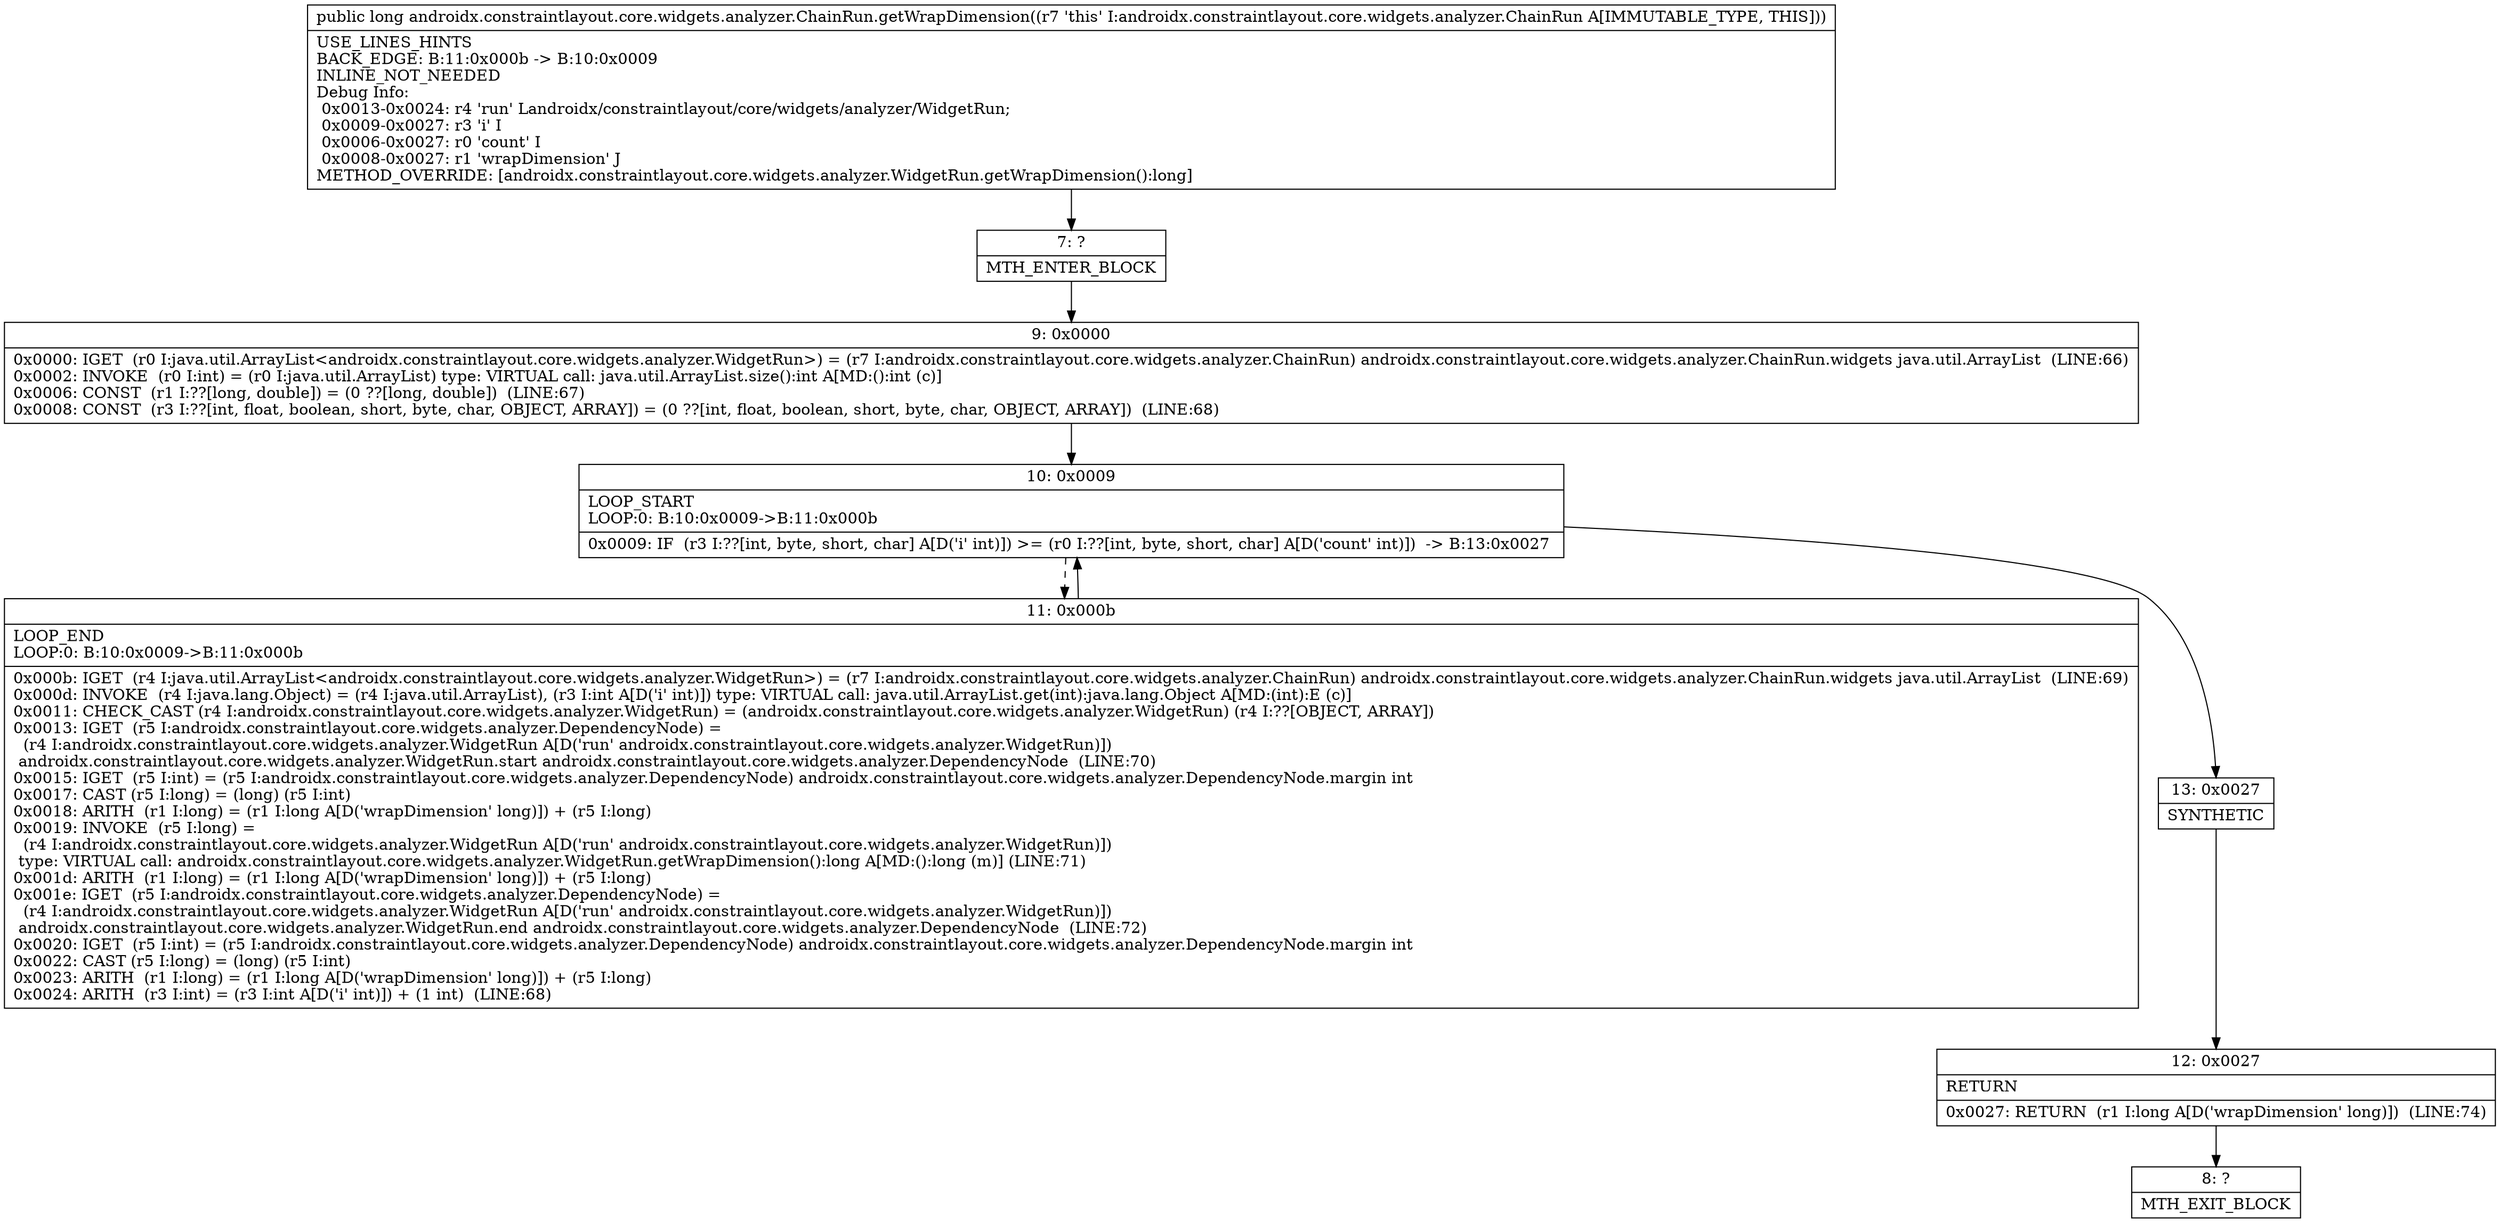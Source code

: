 digraph "CFG forandroidx.constraintlayout.core.widgets.analyzer.ChainRun.getWrapDimension()J" {
Node_7 [shape=record,label="{7\:\ ?|MTH_ENTER_BLOCK\l}"];
Node_9 [shape=record,label="{9\:\ 0x0000|0x0000: IGET  (r0 I:java.util.ArrayList\<androidx.constraintlayout.core.widgets.analyzer.WidgetRun\>) = (r7 I:androidx.constraintlayout.core.widgets.analyzer.ChainRun) androidx.constraintlayout.core.widgets.analyzer.ChainRun.widgets java.util.ArrayList  (LINE:66)\l0x0002: INVOKE  (r0 I:int) = (r0 I:java.util.ArrayList) type: VIRTUAL call: java.util.ArrayList.size():int A[MD:():int (c)]\l0x0006: CONST  (r1 I:??[long, double]) = (0 ??[long, double])  (LINE:67)\l0x0008: CONST  (r3 I:??[int, float, boolean, short, byte, char, OBJECT, ARRAY]) = (0 ??[int, float, boolean, short, byte, char, OBJECT, ARRAY])  (LINE:68)\l}"];
Node_10 [shape=record,label="{10\:\ 0x0009|LOOP_START\lLOOP:0: B:10:0x0009\-\>B:11:0x000b\l|0x0009: IF  (r3 I:??[int, byte, short, char] A[D('i' int)]) \>= (r0 I:??[int, byte, short, char] A[D('count' int)])  \-\> B:13:0x0027 \l}"];
Node_11 [shape=record,label="{11\:\ 0x000b|LOOP_END\lLOOP:0: B:10:0x0009\-\>B:11:0x000b\l|0x000b: IGET  (r4 I:java.util.ArrayList\<androidx.constraintlayout.core.widgets.analyzer.WidgetRun\>) = (r7 I:androidx.constraintlayout.core.widgets.analyzer.ChainRun) androidx.constraintlayout.core.widgets.analyzer.ChainRun.widgets java.util.ArrayList  (LINE:69)\l0x000d: INVOKE  (r4 I:java.lang.Object) = (r4 I:java.util.ArrayList), (r3 I:int A[D('i' int)]) type: VIRTUAL call: java.util.ArrayList.get(int):java.lang.Object A[MD:(int):E (c)]\l0x0011: CHECK_CAST (r4 I:androidx.constraintlayout.core.widgets.analyzer.WidgetRun) = (androidx.constraintlayout.core.widgets.analyzer.WidgetRun) (r4 I:??[OBJECT, ARRAY]) \l0x0013: IGET  (r5 I:androidx.constraintlayout.core.widgets.analyzer.DependencyNode) = \l  (r4 I:androidx.constraintlayout.core.widgets.analyzer.WidgetRun A[D('run' androidx.constraintlayout.core.widgets.analyzer.WidgetRun)])\l androidx.constraintlayout.core.widgets.analyzer.WidgetRun.start androidx.constraintlayout.core.widgets.analyzer.DependencyNode  (LINE:70)\l0x0015: IGET  (r5 I:int) = (r5 I:androidx.constraintlayout.core.widgets.analyzer.DependencyNode) androidx.constraintlayout.core.widgets.analyzer.DependencyNode.margin int \l0x0017: CAST (r5 I:long) = (long) (r5 I:int) \l0x0018: ARITH  (r1 I:long) = (r1 I:long A[D('wrapDimension' long)]) + (r5 I:long) \l0x0019: INVOKE  (r5 I:long) = \l  (r4 I:androidx.constraintlayout.core.widgets.analyzer.WidgetRun A[D('run' androidx.constraintlayout.core.widgets.analyzer.WidgetRun)])\l type: VIRTUAL call: androidx.constraintlayout.core.widgets.analyzer.WidgetRun.getWrapDimension():long A[MD:():long (m)] (LINE:71)\l0x001d: ARITH  (r1 I:long) = (r1 I:long A[D('wrapDimension' long)]) + (r5 I:long) \l0x001e: IGET  (r5 I:androidx.constraintlayout.core.widgets.analyzer.DependencyNode) = \l  (r4 I:androidx.constraintlayout.core.widgets.analyzer.WidgetRun A[D('run' androidx.constraintlayout.core.widgets.analyzer.WidgetRun)])\l androidx.constraintlayout.core.widgets.analyzer.WidgetRun.end androidx.constraintlayout.core.widgets.analyzer.DependencyNode  (LINE:72)\l0x0020: IGET  (r5 I:int) = (r5 I:androidx.constraintlayout.core.widgets.analyzer.DependencyNode) androidx.constraintlayout.core.widgets.analyzer.DependencyNode.margin int \l0x0022: CAST (r5 I:long) = (long) (r5 I:int) \l0x0023: ARITH  (r1 I:long) = (r1 I:long A[D('wrapDimension' long)]) + (r5 I:long) \l0x0024: ARITH  (r3 I:int) = (r3 I:int A[D('i' int)]) + (1 int)  (LINE:68)\l}"];
Node_13 [shape=record,label="{13\:\ 0x0027|SYNTHETIC\l}"];
Node_12 [shape=record,label="{12\:\ 0x0027|RETURN\l|0x0027: RETURN  (r1 I:long A[D('wrapDimension' long)])  (LINE:74)\l}"];
Node_8 [shape=record,label="{8\:\ ?|MTH_EXIT_BLOCK\l}"];
MethodNode[shape=record,label="{public long androidx.constraintlayout.core.widgets.analyzer.ChainRun.getWrapDimension((r7 'this' I:androidx.constraintlayout.core.widgets.analyzer.ChainRun A[IMMUTABLE_TYPE, THIS]))  | USE_LINES_HINTS\lBACK_EDGE: B:11:0x000b \-\> B:10:0x0009\lINLINE_NOT_NEEDED\lDebug Info:\l  0x0013\-0x0024: r4 'run' Landroidx\/constraintlayout\/core\/widgets\/analyzer\/WidgetRun;\l  0x0009\-0x0027: r3 'i' I\l  0x0006\-0x0027: r0 'count' I\l  0x0008\-0x0027: r1 'wrapDimension' J\lMETHOD_OVERRIDE: [androidx.constraintlayout.core.widgets.analyzer.WidgetRun.getWrapDimension():long]\l}"];
MethodNode -> Node_7;Node_7 -> Node_9;
Node_9 -> Node_10;
Node_10 -> Node_11[style=dashed];
Node_10 -> Node_13;
Node_11 -> Node_10;
Node_13 -> Node_12;
Node_12 -> Node_8;
}

